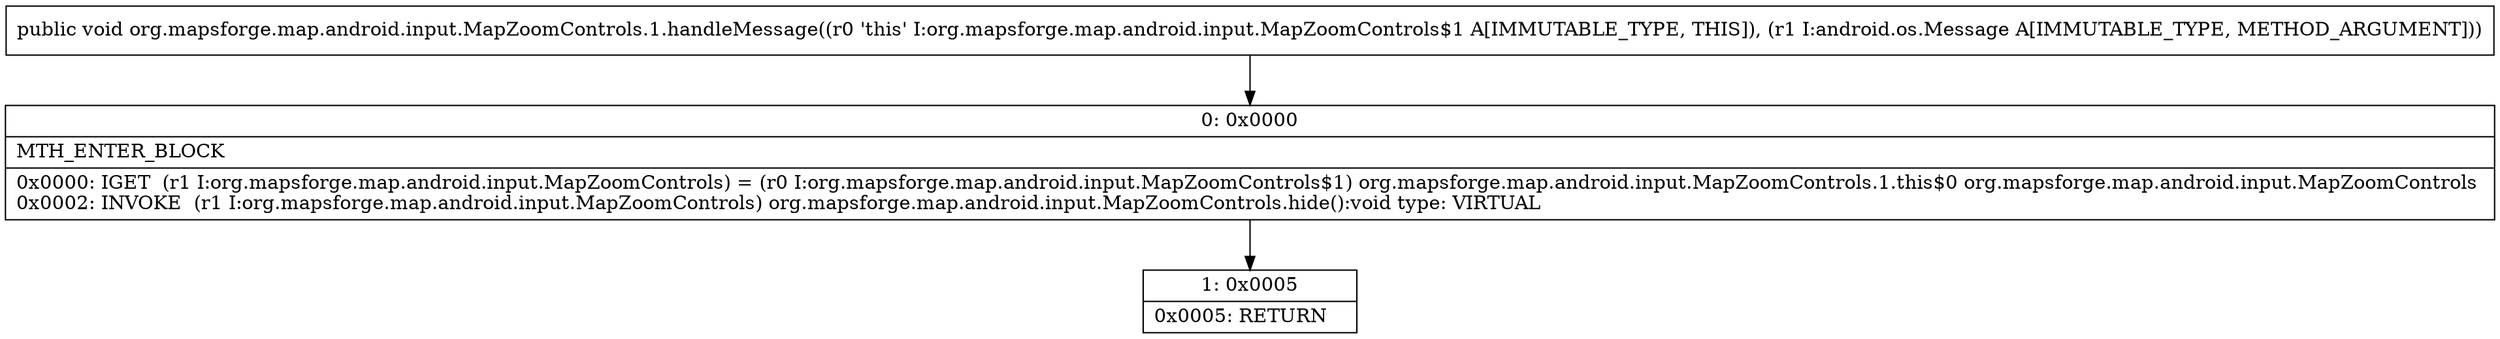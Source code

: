 digraph "CFG fororg.mapsforge.map.android.input.MapZoomControls.1.handleMessage(Landroid\/os\/Message;)V" {
Node_0 [shape=record,label="{0\:\ 0x0000|MTH_ENTER_BLOCK\l|0x0000: IGET  (r1 I:org.mapsforge.map.android.input.MapZoomControls) = (r0 I:org.mapsforge.map.android.input.MapZoomControls$1) org.mapsforge.map.android.input.MapZoomControls.1.this$0 org.mapsforge.map.android.input.MapZoomControls \l0x0002: INVOKE  (r1 I:org.mapsforge.map.android.input.MapZoomControls) org.mapsforge.map.android.input.MapZoomControls.hide():void type: VIRTUAL \l}"];
Node_1 [shape=record,label="{1\:\ 0x0005|0x0005: RETURN   \l}"];
MethodNode[shape=record,label="{public void org.mapsforge.map.android.input.MapZoomControls.1.handleMessage((r0 'this' I:org.mapsforge.map.android.input.MapZoomControls$1 A[IMMUTABLE_TYPE, THIS]), (r1 I:android.os.Message A[IMMUTABLE_TYPE, METHOD_ARGUMENT])) }"];
MethodNode -> Node_0;
Node_0 -> Node_1;
}

